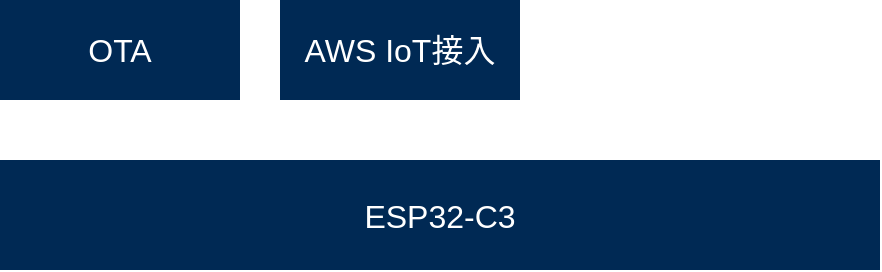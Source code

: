 <mxfile version="24.8.4">
  <diagram name="第 1 页" id="IbB0MQsV79tBOPysGqBe">
    <mxGraphModel dx="1434" dy="746" grid="1" gridSize="10" guides="1" tooltips="1" connect="1" arrows="1" fold="1" page="1" pageScale="1" pageWidth="827" pageHeight="1169" math="0" shadow="0">
      <root>
        <mxCell id="0" />
        <mxCell id="1" parent="0" />
        <mxCell id="GuPK13zTEH5kF5k_pR3C-1" value="&lt;font style=&quot;font-size: 16px;&quot;&gt;ESP32-C3&lt;/font&gt;" style="rounded=0;whiteSpace=wrap;html=1;fillColor=#002954;strokeColor=none;fontColor=#FFFFFF;" vertex="1" parent="1">
          <mxGeometry x="130" y="560" width="440" height="55" as="geometry" />
        </mxCell>
        <mxCell id="GuPK13zTEH5kF5k_pR3C-2" value="&lt;font style=&quot;font-size: 16px;&quot;&gt;OTA&lt;/font&gt;" style="rounded=0;whiteSpace=wrap;html=1;strokeColor=none;fillColor=#002954;fontColor=#FFFFFF;" vertex="1" parent="1">
          <mxGeometry x="130" y="480" width="120" height="50" as="geometry" />
        </mxCell>
        <mxCell id="GuPK13zTEH5kF5k_pR3C-3" value="&lt;font style=&quot;font-size: 16px;&quot;&gt;AWS IoT接入&lt;/font&gt;" style="rounded=0;whiteSpace=wrap;html=1;strokeColor=none;fillColor=#002954;fontColor=#FFFFFF;" vertex="1" parent="1">
          <mxGeometry x="270" y="480" width="120" height="50" as="geometry" />
        </mxCell>
      </root>
    </mxGraphModel>
  </diagram>
</mxfile>
